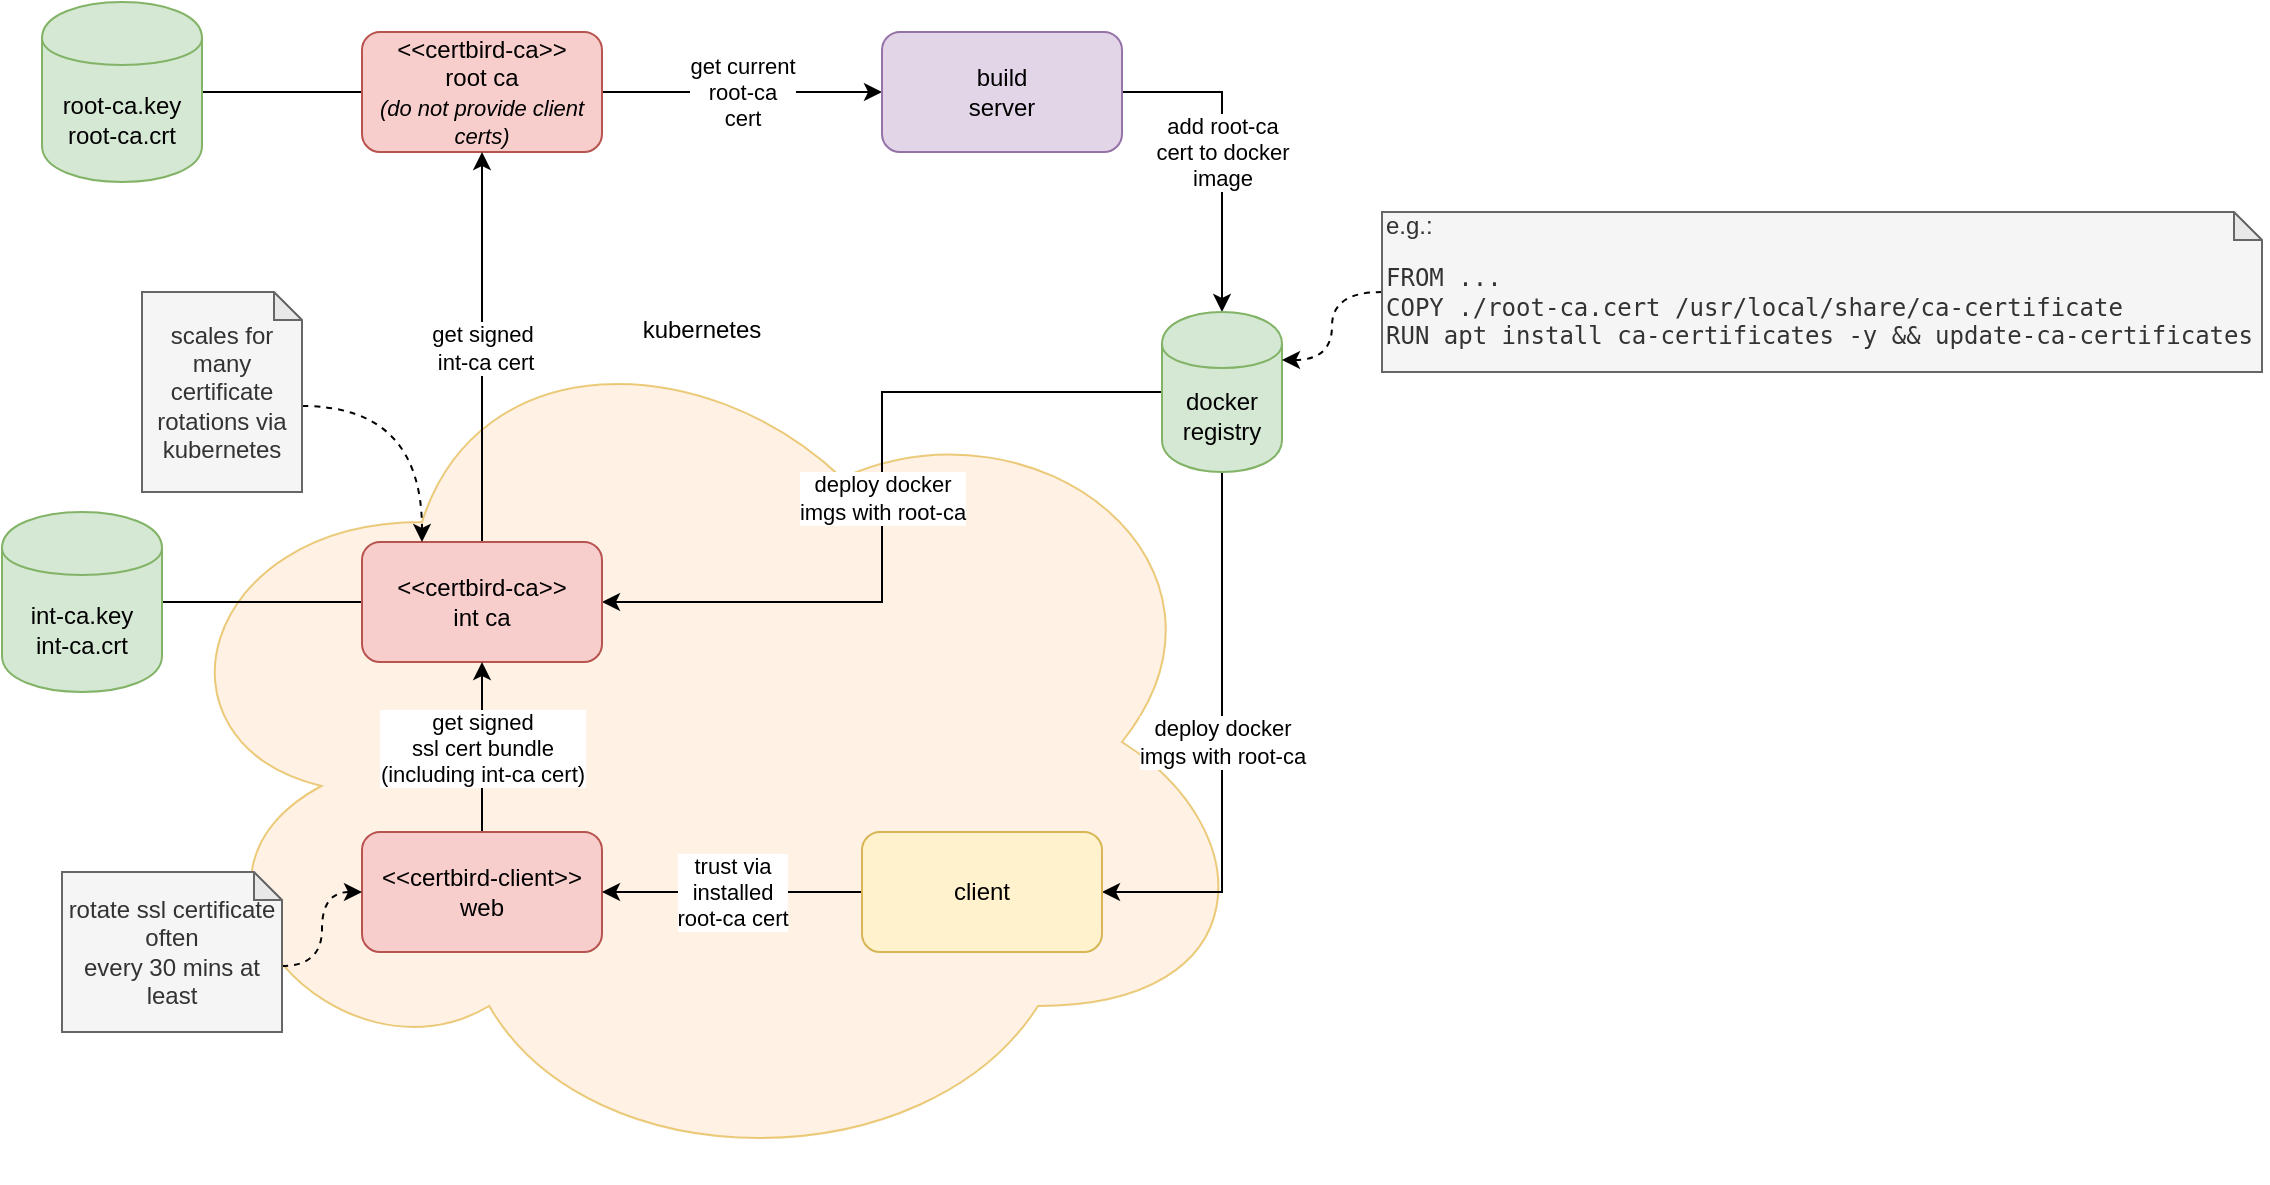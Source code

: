 <mxfile version="11.2.5" type="device" pages="1"><diagram id="EiPRnDx5mvCORWftWVMd" name="Page-1"><mxGraphModel dx="1086" dy="928" grid="1" gridSize="10" guides="1" tooltips="1" connect="1" arrows="1" fold="1" page="1" pageScale="1" pageWidth="827" pageHeight="1169" math="0" shadow="0"><root><mxCell id="0"/><mxCell id="1" parent="0"/><mxCell id="0V9glNZ8iupEkekg894U-8" value="kubernetes" style="ellipse;shape=cloud;whiteSpace=wrap;html=1;verticalAlign=top;fillColor=#ffe6cc;strokeColor=#d79b00;opacity=50;" vertex="1" parent="1"><mxGeometry x="110" y="335" width="560" height="440" as="geometry"/></mxCell><mxCell id="0V9glNZ8iupEkekg894U-3" style="edgeStyle=orthogonalEdgeStyle;rounded=0;orthogonalLoop=1;jettySize=auto;html=1;exitX=0;exitY=0.5;exitDx=0;exitDy=0;entryX=1;entryY=0.5;entryDx=0;entryDy=0;endArrow=none;endFill=0;" edge="1" parent="1" source="0V9glNZ8iupEkekg894U-1" target="0V9glNZ8iupEkekg894U-2"><mxGeometry relative="1" as="geometry"/></mxCell><mxCell id="0V9glNZ8iupEkekg894U-5" value="get current&lt;br&gt;root-ca&lt;br&gt;cert" style="edgeStyle=orthogonalEdgeStyle;rounded=0;orthogonalLoop=1;jettySize=auto;html=1;exitX=1;exitY=0.5;exitDx=0;exitDy=0;entryX=0;entryY=0.5;entryDx=0;entryDy=0;endArrow=classic;endFill=1;" edge="1" parent="1" source="0V9glNZ8iupEkekg894U-1" target="0V9glNZ8iupEkekg894U-4"><mxGeometry relative="1" as="geometry"/></mxCell><mxCell id="0V9glNZ8iupEkekg894U-1" value="&amp;lt;&amp;lt;certbird-ca&amp;gt;&amp;gt;&lt;br&gt;root ca&lt;br&gt;&lt;i&gt;&lt;font style=&quot;font-size: 11px&quot;&gt;(do not provide client certs)&lt;/font&gt;&lt;/i&gt;" style="rounded=1;whiteSpace=wrap;html=1;fillColor=#f8cecc;strokeColor=#b85450;" vertex="1" parent="1"><mxGeometry x="220" y="200" width="120" height="60" as="geometry"/></mxCell><mxCell id="0V9glNZ8iupEkekg894U-2" value="root-ca.key&lt;br&gt;root-ca.crt" style="shape=cylinder;whiteSpace=wrap;html=1;boundedLbl=1;backgroundOutline=1;fillColor=#d5e8d4;strokeColor=#82b366;" vertex="1" parent="1"><mxGeometry x="60" y="185" width="80" height="90" as="geometry"/></mxCell><mxCell id="0V9glNZ8iupEkekg894U-7" value="add root-ca&lt;br&gt;cert to docker &lt;br&gt;image" style="edgeStyle=orthogonalEdgeStyle;rounded=0;orthogonalLoop=1;jettySize=auto;html=1;exitX=1;exitY=0.5;exitDx=0;exitDy=0;entryX=0.5;entryY=0;entryDx=0;entryDy=0;endArrow=classic;endFill=1;" edge="1" parent="1" source="0V9glNZ8iupEkekg894U-4" target="0V9glNZ8iupEkekg894U-6"><mxGeometry relative="1" as="geometry"/></mxCell><mxCell id="0V9glNZ8iupEkekg894U-4" value="build&lt;br&gt;server" style="rounded=1;whiteSpace=wrap;html=1;fillColor=#e1d5e7;strokeColor=#9673a6;" vertex="1" parent="1"><mxGeometry x="480" y="200" width="120" height="60" as="geometry"/></mxCell><mxCell id="0V9glNZ8iupEkekg894U-14" value="deploy docker&lt;br&gt;imgs with root-ca" style="edgeStyle=orthogonalEdgeStyle;rounded=0;orthogonalLoop=1;jettySize=auto;html=1;exitX=0.5;exitY=1;exitDx=0;exitDy=0;entryX=1;entryY=0.5;entryDx=0;entryDy=0;endArrow=classic;endFill=1;" edge="1" parent="1" source="0V9glNZ8iupEkekg894U-6" target="0V9glNZ8iupEkekg894U-13"><mxGeometry relative="1" as="geometry"/></mxCell><mxCell id="0V9glNZ8iupEkekg894U-24" value="deploy docker&lt;br&gt;imgs with root-ca" style="edgeStyle=orthogonalEdgeStyle;rounded=0;orthogonalLoop=1;jettySize=auto;html=1;exitX=0;exitY=0.5;exitDx=0;exitDy=0;entryX=1;entryY=0.5;entryDx=0;entryDy=0;endArrow=classic;endFill=1;" edge="1" parent="1" source="0V9glNZ8iupEkekg894U-6" target="0V9glNZ8iupEkekg894U-9"><mxGeometry relative="1" as="geometry"/></mxCell><mxCell id="0V9glNZ8iupEkekg894U-6" value="docker&lt;br&gt;registry" style="shape=cylinder;whiteSpace=wrap;html=1;boundedLbl=1;backgroundOutline=1;fillColor=#d5e8d4;strokeColor=#82b366;" vertex="1" parent="1"><mxGeometry x="620" y="340" width="60" height="80" as="geometry"/></mxCell><mxCell id="0V9glNZ8iupEkekg894U-11" style="edgeStyle=orthogonalEdgeStyle;rounded=0;orthogonalLoop=1;jettySize=auto;html=1;exitX=0;exitY=0.5;exitDx=0;exitDy=0;entryX=1;entryY=0.5;entryDx=0;entryDy=0;endArrow=none;endFill=0;" edge="1" parent="1" source="0V9glNZ8iupEkekg894U-9" target="0V9glNZ8iupEkekg894U-10"><mxGeometry relative="1" as="geometry"/></mxCell><mxCell id="0V9glNZ8iupEkekg894U-15" value="get signed&lt;br&gt;&amp;nbsp;int-ca cert" style="edgeStyle=orthogonalEdgeStyle;rounded=0;orthogonalLoop=1;jettySize=auto;html=1;exitX=0.5;exitY=0;exitDx=0;exitDy=0;entryX=0.5;entryY=1;entryDx=0;entryDy=0;endArrow=classic;endFill=1;" edge="1" parent="1" source="0V9glNZ8iupEkekg894U-9" target="0V9glNZ8iupEkekg894U-1"><mxGeometry relative="1" as="geometry"/></mxCell><mxCell id="0V9glNZ8iupEkekg894U-9" value="&amp;lt;&amp;lt;certbird-ca&amp;gt;&amp;gt;&lt;br&gt;int ca" style="rounded=1;whiteSpace=wrap;html=1;fillColor=#f8cecc;strokeColor=#b85450;" vertex="1" parent="1"><mxGeometry x="220" y="455" width="120" height="60" as="geometry"/></mxCell><mxCell id="0V9glNZ8iupEkekg894U-10" value="int-ca.key&lt;br&gt;int-ca.crt" style="shape=cylinder;whiteSpace=wrap;html=1;boundedLbl=1;backgroundOutline=1;fillColor=#d5e8d4;strokeColor=#82b366;" vertex="1" parent="1"><mxGeometry x="40" y="440" width="80" height="90" as="geometry"/></mxCell><mxCell id="0V9glNZ8iupEkekg894U-16" value="get signed&lt;br&gt;ssl cert bundle&lt;br&gt;(including int-ca cert)" style="edgeStyle=orthogonalEdgeStyle;rounded=0;orthogonalLoop=1;jettySize=auto;html=1;exitX=0.5;exitY=0;exitDx=0;exitDy=0;entryX=0.5;entryY=1;entryDx=0;entryDy=0;endArrow=classic;endFill=1;" edge="1" parent="1" source="0V9glNZ8iupEkekg894U-12" target="0V9glNZ8iupEkekg894U-9"><mxGeometry relative="1" as="geometry"/></mxCell><mxCell id="0V9glNZ8iupEkekg894U-12" value="&amp;lt;&amp;lt;certbird-client&amp;gt;&amp;gt;&lt;br&gt;web" style="rounded=1;whiteSpace=wrap;html=1;fillColor=#f8cecc;strokeColor=#b85450;" vertex="1" parent="1"><mxGeometry x="220" y="600" width="120" height="60" as="geometry"/></mxCell><mxCell id="0V9glNZ8iupEkekg894U-17" value="trust via &lt;br&gt;installed &lt;br&gt;root-ca cert" style="edgeStyle=orthogonalEdgeStyle;rounded=0;orthogonalLoop=1;jettySize=auto;html=1;exitX=0;exitY=0.5;exitDx=0;exitDy=0;entryX=1;entryY=0.5;entryDx=0;entryDy=0;endArrow=classic;endFill=1;" edge="1" parent="1" source="0V9glNZ8iupEkekg894U-13" target="0V9glNZ8iupEkekg894U-12"><mxGeometry relative="1" as="geometry"/></mxCell><mxCell id="0V9glNZ8iupEkekg894U-13" value="client" style="rounded=1;whiteSpace=wrap;html=1;fillColor=#fff2cc;strokeColor=#d6b656;" vertex="1" parent="1"><mxGeometry x="470" y="600" width="120" height="60" as="geometry"/></mxCell><mxCell id="0V9glNZ8iupEkekg894U-19" style="edgeStyle=orthogonalEdgeStyle;rounded=0;orthogonalLoop=1;jettySize=auto;html=1;exitX=0;exitY=0;exitDx=80;exitDy=57;exitPerimeter=0;entryX=0.25;entryY=0;entryDx=0;entryDy=0;endArrow=classic;endFill=1;curved=1;dashed=1;" edge="1" parent="1" source="0V9glNZ8iupEkekg894U-18" target="0V9glNZ8iupEkekg894U-9"><mxGeometry relative="1" as="geometry"/></mxCell><mxCell id="0V9glNZ8iupEkekg894U-18" value="scales for many certificate rotations via kubernetes" style="shape=note;whiteSpace=wrap;html=1;backgroundOutline=1;darkOpacity=0.05;size=14;fillColor=#f5f5f5;strokeColor=#666666;fontColor=#333333;" vertex="1" parent="1"><mxGeometry x="110" y="330" width="80" height="100" as="geometry"/></mxCell><mxCell id="0V9glNZ8iupEkekg894U-21" style="edgeStyle=orthogonalEdgeStyle;curved=1;rounded=0;orthogonalLoop=1;jettySize=auto;html=1;exitX=0;exitY=0;exitDx=110;exitDy=47;exitPerimeter=0;entryX=0;entryY=0.5;entryDx=0;entryDy=0;dashed=1;endArrow=classic;endFill=1;" edge="1" parent="1" source="0V9glNZ8iupEkekg894U-20" target="0V9glNZ8iupEkekg894U-12"><mxGeometry relative="1" as="geometry"/></mxCell><mxCell id="0V9glNZ8iupEkekg894U-20" value="rotate ssl certificate often&lt;br&gt;every 30 mins at least" style="shape=note;whiteSpace=wrap;html=1;backgroundOutline=1;darkOpacity=0.05;size=14;fillColor=#f5f5f5;strokeColor=#666666;fontColor=#333333;" vertex="1" parent="1"><mxGeometry x="70" y="620" width="110" height="80" as="geometry"/></mxCell><mxCell id="0V9glNZ8iupEkekg894U-23" style="edgeStyle=orthogonalEdgeStyle;curved=1;rounded=0;orthogonalLoop=1;jettySize=auto;html=1;exitX=0;exitY=0.5;exitDx=0;exitDy=0;exitPerimeter=0;entryX=1;entryY=0.3;entryDx=0;entryDy=0;dashed=1;endArrow=classic;endFill=1;" edge="1" parent="1" source="0V9glNZ8iupEkekg894U-22" target="0V9glNZ8iupEkekg894U-6"><mxGeometry relative="1" as="geometry"/></mxCell><mxCell id="0V9glNZ8iupEkekg894U-22" value="e.g.:&lt;br&gt;&lt;pre&gt;FROM ...&lt;br&gt;COPY ./root-ca.cert&amp;nbsp;/usr/local/share/ca-certificate&lt;br&gt;RUN apt install&amp;nbsp;ca-certificates -y &amp;amp;&amp;amp;&amp;nbsp;update-ca-certificates&amp;nbsp;&lt;/pre&gt;" style="shape=note;whiteSpace=wrap;html=1;backgroundOutline=1;darkOpacity=0.05;size=14;align=left;fillColor=#f5f5f5;strokeColor=#666666;fontColor=#333333;" vertex="1" parent="1"><mxGeometry x="730" y="290" width="440" height="80" as="geometry"/></mxCell></root></mxGraphModel></diagram></mxfile>